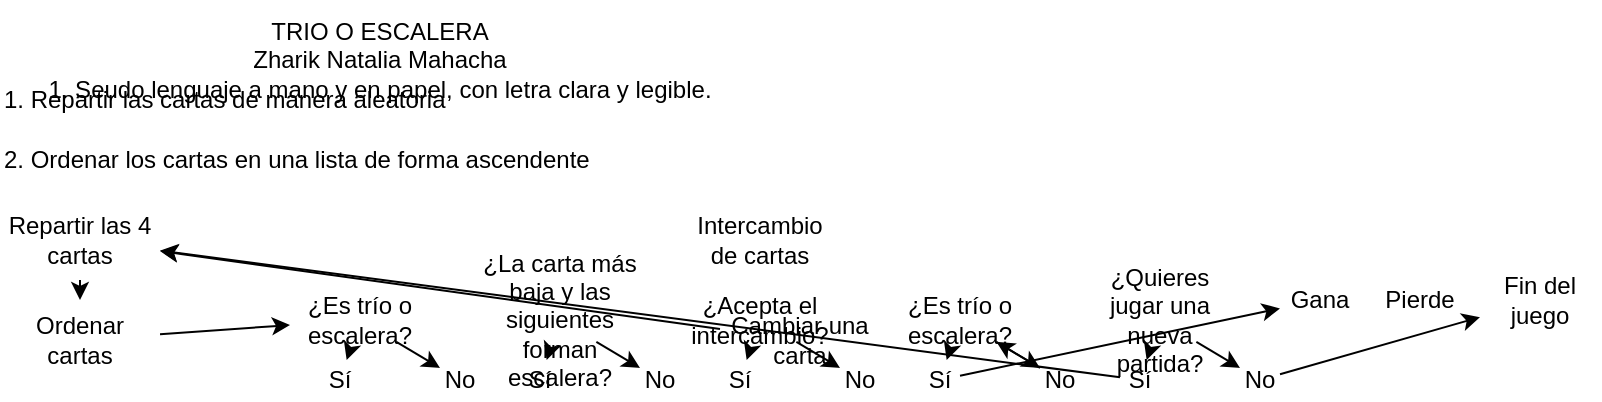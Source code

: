 <?xml version="1.0" encoding="UTF-8"?>
<mxfile version="20.1.0" type="google">
  <diagram id="9c37d917-d421-64ba-e524-1a48c24b409b" name="Page-1">
    <mxGraphModel dx="1206" dy="764" grid="1" gridSize="10" guides="1" tooltips="1" connect="1" arrows="1" fold="1" page="1" pageScale="1" pageWidth="850" pageHeight="1100" math="0" shadow="0">
      <root>
        <mxCell id="0"/>
        <mxCell id="1" parent="0"/>
        <mxCell id="3" value="TRIO O ESCALERA&lt;br&gt;Zharik Natalia Mahacha&lt;br&gt;1. Seudo lenguaje a mano y en papel, con letra clara y legible." style="text;html=1;strokeColor=none;fillColor=none;align=center;verticalAlign=middle;whiteSpace=wrap;rounded=0;" vertex="1" parent="1">
          <mxGeometry x="10" y="10" width="380" height="60" as="geometry"/>
        </mxCell>
        <mxCell id="4" value="2. Ordenar los cartas en una lista de forma ascendente" style="text;html=1;strokeColor=none;fillColor=none;align=left;verticalAlign=middle;whiteSpace=wrap;rounded=0;" vertex="1" parent="1">
          <mxGeometry x="10" y="80" width="380" height="20" as="geometry"/>
        </mxCell>
        <mxCell id="5" value="1. Repartir las cartas de manera aleatoria" style="text;html=1;strokeColor=none;fillColor=none;align=left;verticalAlign=middle;whiteSpace=wrap;rounded=0;" vertex="1" parent="1">
          <mxGeometry x="10" y="50" width="380" height="20" as="geometry"/>
        </mxCell>
        <mxCell id="6" value="¿Es trío o escalera?" style="rhombus;html=1;strokeColor=none;fillColor=none;align=center;verticalAlign=middle;whiteSpace=wrap;rounded=0;" vertex="1" parent="1">
          <mxGeometry x="150" y="150" width="80" height="40" as="geometry"/>
        </mxCell>
        <mxCell id="7" value="Sí" style="text;html=1;strokeColor=none;fillColor=none;align=center;verticalAlign=middle;whiteSpace=wrap;rounded=0;" vertex="1" parent="1">
          <mxGeometry x="170" y="190" width="20" height="20" as="geometry"/>
        </mxCell>
        <mxCell id="8" value="No" style="text;html=1;strokeColor=none;fillColor=none;align=center;verticalAlign=middle;whiteSpace=wrap;rounded=0;" vertex="1" parent="1">
          <mxGeometry x="230" y="190" width="20" height="20" as="geometry"/>
        </mxCell>
        <mxCell id="9" value="¿La carta más baja y las siguientes forman escalera?" style="rhombus;html=1;strokeColor=none;fillColor=none;align=center;verticalAlign=middle;whiteSpace=wrap;rounded=0;" vertex="1" parent="1">
          <mxGeometry x="250" y="150" width="80" height="40" as="geometry"/>
        </mxCell>
        <mxCell id="10" value="Sí" style="text;html=1;strokeColor=none;fillColor=none;align=center;verticalAlign=middle;whiteSpace=wrap;rounded=0;" vertex="1" parent="1">
          <mxGeometry x="270" y="190" width="20" height="20" as="geometry"/>
        </mxCell>
        <mxCell id="11" value="No" style="text;html=1;strokeColor=none;fillColor=none;align=center;verticalAlign=middle;whiteSpace=wrap;rounded=0;" vertex="1" parent="1">
          <mxGeometry x="330" y="190" width="20" height="20" as="geometry"/>
        </mxCell>
        <mxCell id="12" value="¿Acepta el intercambio?" style="rhombus;html=1;strokeColor=none;fillColor=none;align=center;verticalAlign=middle;whiteSpace=wrap;rounded=0;" vertex="1" parent="1">
          <mxGeometry x="350" y="150" width="80" height="40" as="geometry"/>
        </mxCell>
        <mxCell id="13" value="Sí" style="text;html=1;strokeColor=none;fillColor=none;align=center;verticalAlign=middle;whiteSpace=wrap;rounded=0;" vertex="1" parent="1">
          <mxGeometry x="370" y="190" width="20" height="20" as="geometry"/>
        </mxCell>
        <mxCell id="14" value="No" style="text;html=1;strokeColor=none;fillColor=none;align=center;verticalAlign=middle;whiteSpace=wrap;rounded=0;" vertex="1" parent="1">
          <mxGeometry x="430" y="190" width="20" height="20" as="geometry"/>
        </mxCell>
        <mxCell id="15" value="¿Es trío o escalera?" style="rhombus;html=1;strokeColor=none;fillColor=none;align=center;verticalAlign=middle;whiteSpace=wrap;rounded=0;" vertex="1" parent="1">
          <mxGeometry x="450" y="150" width="80" height="40" as="geometry"/>
        </mxCell>
        <mxCell id="16" value="Sí" style="text;html=1;strokeColor=none;fillColor=none;align=center;verticalAlign=middle;whiteSpace=wrap;rounded=0;" vertex="1" parent="1">
          <mxGeometry x="470" y=" 190" width="20" height="20" as="geometry"/>
        </mxCell>
        <mxCell id="17" value="No" style="text;html=1;strokeColor=none;fillColor=none;align=center;verticalAlign=middle;whiteSpace=wrap;rounded=0;" vertex="1" parent="1">
          <mxGeometry x="530" y="190" width="20" height="20" as="geometry"/>
        </mxCell>
        <mxCell id="18" value="¿Quieres jugar una nueva partida?" style="rhombus;html=1;strokeColor=none;fillColor=none;align=center;verticalAlign=middle;whiteSpace=wrap;rounded=0;" vertex="1" parent="1">
          <mxGeometry x="550" y="150" width="80" height="40" as="geometry"/>
        </mxCell>
        <mxCell id="19" value="Sí" style="text;html=1;strokeColor=none;fillColor=none;align=center;verticalAlign=middle;whiteSpace=wrap;rounded=0;" vertex="1" parent="1">
          <mxGeometry x="570" y="190" width="20" height="20" as="geometry"/>
        </mxCell>
        <mxCell id="20" value="No" style="text;html=1;strokeColor=none;fillColor=none;align=center;verticalAlign=middle;whiteSpace=wrap;rounded=0;" vertex="1" parent="1">
          <mxGeometry x="630" y="190" width="20" height="20" as="geometry"/>
        </mxCell>
        <mxCell id="21" value="Gana" style="text;html=1;strokeColor=none;fillColor=none;align=center;verticalAlign=middle;whiteSpace=wrap;rounded=0;" vertex="1" parent="1">
          <mxGeometry x="650" y="150" width="40" height="20" as="geometry"/>
        </mxCell>
        <mxCell id="22" value="Pierde" style="text;html=1;strokeColor=none;fillColor=none;align=center;verticalAlign=middle;whiteSpace=wrap;rounded=0;" vertex="1" parent="1">
          <mxGeometry x="700" y="150" width="40" height="20" as="geometry"/>
        </mxCell>
        <mxCell id="23" value="Fin del juego" style="text;html=1;strokeColor=none;fillColor=none;align=center;verticalAlign=middle;whiteSpace=wrap;rounded=0;" vertex="1" parent="1">
          <mxGeometry x="750" y="150" width="60" height="20" as="geometry"/>
        </mxCell>
        <mxCell id="24" value="Repartir las 4 cartas" style="rectangle;html=1;strokeColor=none;fillColor=none;align=center;verticalAlign=middle;whiteSpace=wrap;rounded=0;" vertex="1" parent="1">
          <mxGeometry x="10" y="110" width="80" height="40" as="geometry"/>
        </mxCell>
        <mxCell id="25" value="Ordenar cartas" style="rectangle;html=1;strokeColor=none;fillColor=none;align=center;verticalAlign=middle;whiteSpace=wrap;rounded=0;" vertex="1" parent="1">
          <mxGeometry x="10" y="160" width="80" height="40" as="geometry"/>
        </mxCell>
        <mxCell id="26" value="Intercambio de cartas" style="rectangle;html=1;strokeColor=none;fillColor=none;align=center;verticalAlign=middle;whiteSpace=wrap;rounded=0;" vertex="1" parent="1">
          <mxGeometry x="350" y="110" width="80" height="40" as="geometry"/>
        </mxCell>
        <mxCell id="27" value="Cambiar una carta" style="rectangle;html=1;strokeColor=none;fillColor=none;align=center;verticalAlign=middle;whiteSpace=wrap;rounded=0;" vertex="1" parent="1">
          <mxGeometry x="370" y="160" width="80" height="40" as="geometry"/>
        </mxCell>
        <mxCell id="28" edge="1" parent="1" source="6" target="7">
          <mxGeometry relative="1" as="geometry"/>
        </mxCell>
        <mxCell id="29" edge="1" parent="1" source="6" target="8">
          <mxGeometry relative="1" as="geometry"/>
        </mxCell>
        <mxCell id="30" edge="1" parent="1" source="9" target="10">
          <mxGeometry relative="1" as="geometry"/>
        </mxCell>
        <mxCell id="31" edge="1" parent="1" source="9" target="11">
          <mxGeometry relative="1" as="geometry"/>
        </mxCell>
        <mxCell id="32" edge="1" parent="1" source="12" target="13">
          <mxGeometry relative="1" as="geometry"/>
        </mxCell>
        <mxCell id="33" edge="1" parent="1" source="12" target="14">
          <mxGeometry relative="1" as="geometry"/>
        </mxCell>
        <mxCell id="34" edge="1" parent="1" source="15" target="16">
          <mxGeometry relative="1" as="geometry"/>
        </mxCell>
        <mxCell id="35" edge="1" parent="1" source="15" target="17">
          <mxGeometry relative="1" as="geometry"/>
        </mxCell>
        <mxCell id="36" edge="1" parent="1" source="18" target="19">
          <mxGeometry relative="1" as="geometry"/>
        </mxCell>
        <mxCell id="37" edge="1" parent="1" source="18" target="20">
          <mxGeometry relative="1" as="geometry"/>
        </mxCell>
        <mxCell id="38" edge="1" parent="1" source="24" target="25">
          <mxGeometry relative="1" as="geometry"/>
        </mxCell>
        <mxCell id="39" edge="1" parent="1" source="25" target="6">
          <mxGeometry relative="1" as="geometry"/>
        </mxCell>
        <mxCell id="40" edge="1" parent="1" source="26" target="12">
          <mxGeometry relative="1" as="geometry"/>
        </mxCell>
        <mxCell id="41" edge="1" parent="1" source="27" target="24">
          <mxGeometry relative="1" as="geometry"/>
        </mxCell>
        <mxCell id="42" edge="1" parent="1" source="16" target="21">
          <mxGeometry relative="1" as="geometry"/>
        </mxCell>
        <mxCell id="43" edge="1" parent="1" source="17" target="15">
          <mxGeometry relative="1" as="geometry"/>
        </mxCell>
        <mxCell id="44" edge="1" parent="1" source="19" target="24">
          <mxGeometry relative="1" as="geometry"/>
        </mxCell>
        <mxCell id="45" edge="1" parent="1" source="20" target="23">
          <mxGeometry relative="1" as="geometry"/>
        </mxCell>
      </root>
    </mxGraphModel>
  </diagram>
</mxfile>